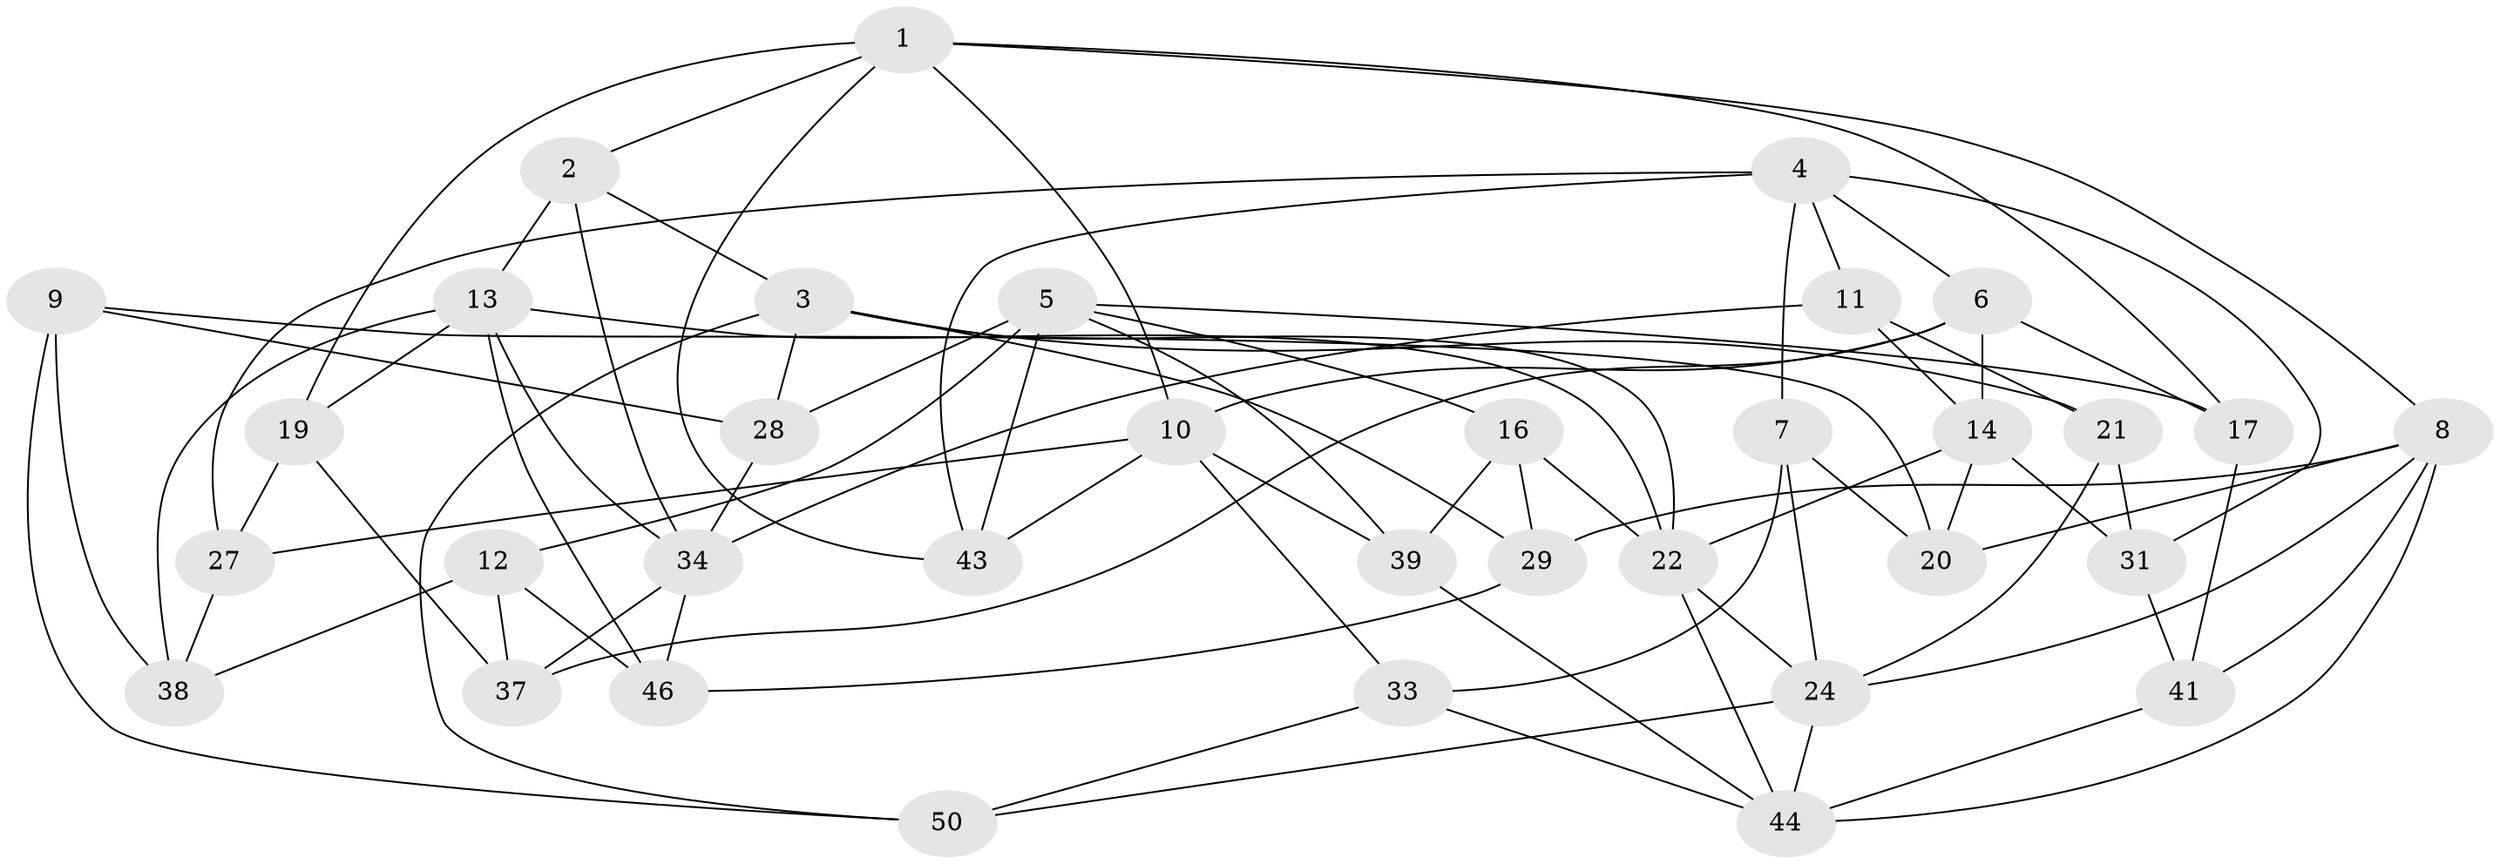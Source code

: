 // Generated by graph-tools (version 1.1) at 2025/24/03/03/25 07:24:22]
// undirected, 35 vertices, 82 edges
graph export_dot {
graph [start="1"]
  node [color=gray90,style=filled];
  1 [super="+18"];
  2;
  3 [super="+26"];
  4 [super="+15"];
  5 [super="+40"];
  6 [super="+36"];
  7;
  8 [super="+30"];
  9 [super="+25"];
  10 [super="+32"];
  11;
  12;
  13 [super="+49"];
  14 [super="+23"];
  16;
  17;
  19;
  20;
  21;
  22 [super="+47"];
  24 [super="+42"];
  27;
  28 [super="+48"];
  29;
  31;
  33;
  34 [super="+35"];
  37;
  38;
  39;
  41;
  43;
  44 [super="+45"];
  46;
  50;
  1 -- 43;
  1 -- 2;
  1 -- 19;
  1 -- 10;
  1 -- 17;
  1 -- 8;
  2 -- 34;
  2 -- 13;
  2 -- 3;
  3 -- 22;
  3 -- 50;
  3 -- 29;
  3 -- 21;
  3 -- 28;
  4 -- 43;
  4 -- 7;
  4 -- 27;
  4 -- 11;
  4 -- 6;
  4 -- 31;
  5 -- 17;
  5 -- 28;
  5 -- 16;
  5 -- 43;
  5 -- 12;
  5 -- 39;
  6 -- 37;
  6 -- 17;
  6 -- 10;
  6 -- 14 [weight=2];
  7 -- 33;
  7 -- 20;
  7 -- 24;
  8 -- 29;
  8 -- 24;
  8 -- 20;
  8 -- 44;
  8 -- 41;
  9 -- 28 [weight=3];
  9 -- 50;
  9 -- 20;
  9 -- 38;
  10 -- 27;
  10 -- 39;
  10 -- 33;
  10 -- 43;
  11 -- 21;
  11 -- 34;
  11 -- 14;
  12 -- 38;
  12 -- 46;
  12 -- 37;
  13 -- 46;
  13 -- 34;
  13 -- 19;
  13 -- 38;
  13 -- 22;
  14 -- 31;
  14 -- 22;
  14 -- 20;
  16 -- 29;
  16 -- 39;
  16 -- 22;
  17 -- 41;
  19 -- 27;
  19 -- 37;
  21 -- 31;
  21 -- 24;
  22 -- 24;
  22 -- 44;
  24 -- 50;
  24 -- 44;
  27 -- 38;
  28 -- 34;
  29 -- 46;
  31 -- 41;
  33 -- 44;
  33 -- 50;
  34 -- 46;
  34 -- 37;
  39 -- 44;
  41 -- 44;
}
